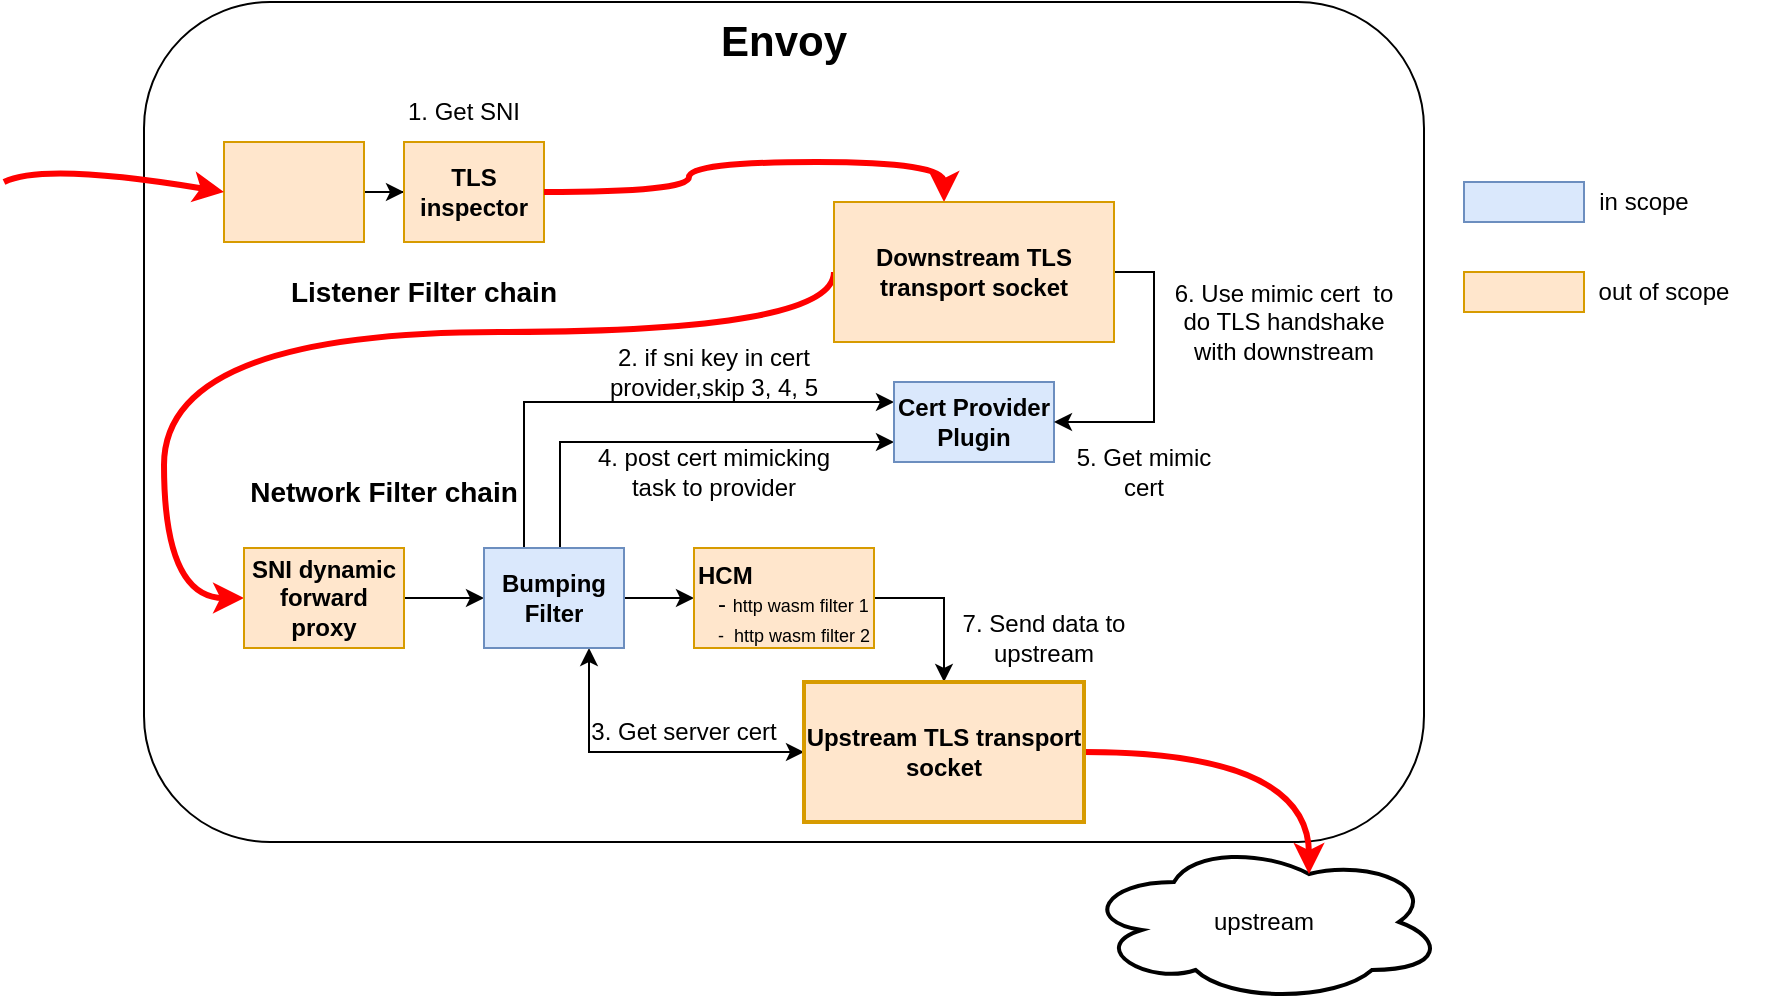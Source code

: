 <mxfile version="21.3.2" type="github">
  <diagram name="Page-1" id="I7ErDZg4tgHU9jW4rj6E">
    <mxGraphModel dx="1807" dy="880" grid="1" gridSize="10" guides="1" tooltips="1" connect="1" arrows="1" fold="1" page="1" pageScale="1" pageWidth="850" pageHeight="1100" math="0" shadow="0">
      <root>
        <mxCell id="0" />
        <mxCell id="1" parent="0" />
        <mxCell id="aUipBfsmNSq3QJnvzsiy-1" value="&lt;font style=&quot;font-size: 21px&quot;&gt;&lt;b&gt;Envoy&lt;/b&gt;&lt;/font&gt;" style="rounded=1;whiteSpace=wrap;html=1;strokeColor=#000000;verticalAlign=top;" vertex="1" parent="1">
          <mxGeometry x="80" y="20" width="640" height="420" as="geometry" />
        </mxCell>
        <mxCell id="aUipBfsmNSq3QJnvzsiy-2" style="edgeStyle=orthogonalEdgeStyle;rounded=0;orthogonalLoop=1;jettySize=auto;html=1;exitX=1;exitY=0.5;exitDx=0;exitDy=0;" edge="1" parent="1" source="aUipBfsmNSq3QJnvzsiy-3" target="aUipBfsmNSq3QJnvzsiy-4">
          <mxGeometry relative="1" as="geometry" />
        </mxCell>
        <mxCell id="aUipBfsmNSq3QJnvzsiy-3" value="" style="rounded=0;whiteSpace=wrap;html=1;strokeColor=#d79b00;fillColor=#ffe6cc;" vertex="1" parent="1">
          <mxGeometry x="120" y="90" width="70" height="50" as="geometry" />
        </mxCell>
        <mxCell id="aUipBfsmNSq3QJnvzsiy-4" value="TLS inspector" style="rounded=0;whiteSpace=wrap;html=1;strokeColor=#d79b00;fillColor=#ffe6cc;fontStyle=1" vertex="1" parent="1">
          <mxGeometry x="210" y="90" width="70" height="50" as="geometry" />
        </mxCell>
        <mxCell id="aUipBfsmNSq3QJnvzsiy-5" value="" style="curved=1;endArrow=classic;html=1;rounded=0;entryX=0;entryY=0.5;entryDx=0;entryDy=0;strokeColor=#FF0000;strokeWidth=3;" edge="1" parent="1" target="aUipBfsmNSq3QJnvzsiy-3">
          <mxGeometry width="50" height="50" relative="1" as="geometry">
            <mxPoint x="10" y="110" as="sourcePoint" />
            <mxPoint x="50" y="100" as="targetPoint" />
            <Array as="points">
              <mxPoint x="30" y="100" />
            </Array>
          </mxGeometry>
        </mxCell>
        <mxCell id="aUipBfsmNSq3QJnvzsiy-6" style="edgeStyle=orthogonalEdgeStyle;rounded=0;orthogonalLoop=1;jettySize=auto;html=1;exitX=1;exitY=0.5;exitDx=0;exitDy=0;entryX=0.393;entryY=0;entryDx=0;entryDy=0;fontSize=9;curved=1;strokeWidth=3;strokeColor=#FF0000;entryPerimeter=0;" edge="1" parent="1" source="aUipBfsmNSq3QJnvzsiy-4" target="aUipBfsmNSq3QJnvzsiy-26">
          <mxGeometry relative="1" as="geometry">
            <mxPoint x="447.5" y="150" as="targetPoint" />
            <mxPoint x="380" y="115" as="sourcePoint" />
          </mxGeometry>
        </mxCell>
        <mxCell id="aUipBfsmNSq3QJnvzsiy-7" style="edgeStyle=orthogonalEdgeStyle;curved=1;rounded=0;orthogonalLoop=1;jettySize=auto;html=1;entryX=0;entryY=0.5;entryDx=0;entryDy=0;fontSize=9;strokeWidth=3;strokeColor=#FF0000;exitX=0;exitY=0.5;exitDx=0;exitDy=0;" edge="1" parent="1" source="aUipBfsmNSq3QJnvzsiy-26" target="aUipBfsmNSq3QJnvzsiy-9">
          <mxGeometry relative="1" as="geometry">
            <Array as="points">
              <mxPoint x="90" y="185" />
              <mxPoint x="90" y="318" />
            </Array>
            <mxPoint x="380" y="192" as="sourcePoint" />
          </mxGeometry>
        </mxCell>
        <mxCell id="aUipBfsmNSq3QJnvzsiy-8" style="edgeStyle=orthogonalEdgeStyle;curved=1;rounded=0;orthogonalLoop=1;jettySize=auto;html=1;exitX=1;exitY=0.5;exitDx=0;exitDy=0;entryX=0;entryY=0.5;entryDx=0;entryDy=0;fontSize=9;" edge="1" parent="1" source="aUipBfsmNSq3QJnvzsiy-9" target="aUipBfsmNSq3QJnvzsiy-14">
          <mxGeometry relative="1" as="geometry" />
        </mxCell>
        <mxCell id="aUipBfsmNSq3QJnvzsiy-9" value="SNI dynamic forward proxy" style="rounded=0;whiteSpace=wrap;html=1;strokeColor=#d79b00;fillColor=#ffe6cc;fontStyle=1" vertex="1" parent="1">
          <mxGeometry x="130" y="293" width="80" height="50" as="geometry" />
        </mxCell>
        <mxCell id="aUipBfsmNSq3QJnvzsiy-10" style="edgeStyle=orthogonalEdgeStyle;curved=1;rounded=0;orthogonalLoop=1;jettySize=auto;html=1;exitX=1;exitY=0.5;exitDx=0;exitDy=0;entryX=0;entryY=0.5;entryDx=0;entryDy=0;fontSize=9;" edge="1" parent="1" source="aUipBfsmNSq3QJnvzsiy-14" target="aUipBfsmNSq3QJnvzsiy-16">
          <mxGeometry relative="1" as="geometry" />
        </mxCell>
        <mxCell id="aUipBfsmNSq3QJnvzsiy-11" style="edgeStyle=orthogonalEdgeStyle;rounded=0;orthogonalLoop=1;jettySize=auto;html=1;exitX=0.25;exitY=0;exitDx=0;exitDy=0;entryX=0;entryY=0.25;entryDx=0;entryDy=0;" edge="1" parent="1" source="aUipBfsmNSq3QJnvzsiy-14" target="aUipBfsmNSq3QJnvzsiy-21">
          <mxGeometry relative="1" as="geometry">
            <Array as="points">
              <mxPoint x="270" y="293" />
              <mxPoint x="270" y="220" />
            </Array>
            <mxPoint x="270" y="263" as="sourcePoint" />
          </mxGeometry>
        </mxCell>
        <mxCell id="aUipBfsmNSq3QJnvzsiy-12" style="edgeStyle=orthogonalEdgeStyle;rounded=0;orthogonalLoop=1;jettySize=auto;html=1;exitX=0.75;exitY=1;exitDx=0;exitDy=0;entryX=0;entryY=0.5;entryDx=0;entryDy=0;startArrow=classic;startFill=1;" edge="1" parent="1" source="aUipBfsmNSq3QJnvzsiy-14" target="aUipBfsmNSq3QJnvzsiy-33">
          <mxGeometry relative="1" as="geometry" />
        </mxCell>
        <mxCell id="aUipBfsmNSq3QJnvzsiy-13" style="edgeStyle=orthogonalEdgeStyle;rounded=0;orthogonalLoop=1;jettySize=auto;html=1;exitX=0.5;exitY=0;exitDx=0;exitDy=0;entryX=0;entryY=0.75;entryDx=0;entryDy=0;startArrow=none;startFill=0;strokeColor=#000000;strokeWidth=1;" edge="1" parent="1" source="aUipBfsmNSq3QJnvzsiy-14" target="aUipBfsmNSq3QJnvzsiy-21">
          <mxGeometry relative="1" as="geometry">
            <Array as="points">
              <mxPoint x="288" y="293" />
              <mxPoint x="288" y="240" />
            </Array>
            <mxPoint x="287.5" y="263" as="sourcePoint" />
          </mxGeometry>
        </mxCell>
        <mxCell id="aUipBfsmNSq3QJnvzsiy-14" value="Bumping Filter" style="rounded=0;whiteSpace=wrap;html=1;strokeColor=#6c8ebf;fillColor=#dae8fc;strokeWidth=1;fontStyle=1" vertex="1" parent="1">
          <mxGeometry x="250" y="293" width="70" height="50" as="geometry" />
        </mxCell>
        <mxCell id="aUipBfsmNSq3QJnvzsiy-15" style="edgeStyle=orthogonalEdgeStyle;rounded=0;orthogonalLoop=1;jettySize=auto;html=1;exitX=1;exitY=0.5;exitDx=0;exitDy=0;entryX=0.5;entryY=0;entryDx=0;entryDy=0;startArrow=none;startFill=0;" edge="1" parent="1" source="aUipBfsmNSq3QJnvzsiy-16" target="aUipBfsmNSq3QJnvzsiy-33">
          <mxGeometry relative="1" as="geometry" />
        </mxCell>
        <mxCell id="aUipBfsmNSq3QJnvzsiy-16" value="&lt;b&gt;HCM&lt;br&gt;&amp;nbsp; &amp;nbsp;&lt;/b&gt;-&amp;nbsp;&lt;font style=&quot;font-size: 9px&quot;&gt;http wasm filter 1&lt;br&gt;&amp;nbsp; &amp;nbsp; -&amp;nbsp; http wasm filter 2&lt;br&gt;&lt;/font&gt;" style="rounded=0;whiteSpace=wrap;html=1;strokeColor=#d79b00;fillColor=#ffe6cc;align=left;verticalAlign=top;" vertex="1" parent="1">
          <mxGeometry x="355" y="293" width="90" height="50" as="geometry" />
        </mxCell>
        <mxCell id="aUipBfsmNSq3QJnvzsiy-17" value="&lt;b&gt;&lt;font style=&quot;font-size: 14px&quot;&gt;Listener Filter chain&lt;/font&gt;&lt;/b&gt;" style="text;html=1;strokeColor=none;fillColor=none;align=center;verticalAlign=middle;whiteSpace=wrap;rounded=0;" vertex="1" parent="1">
          <mxGeometry x="150" y="150" width="140" height="30" as="geometry" />
        </mxCell>
        <mxCell id="aUipBfsmNSq3QJnvzsiy-18" value="&lt;b&gt;&lt;font style=&quot;font-size: 14px&quot;&gt;Network Filter chain&lt;/font&gt;&lt;/b&gt;" style="text;html=1;strokeColor=none;fillColor=none;align=center;verticalAlign=middle;whiteSpace=wrap;rounded=0;" vertex="1" parent="1">
          <mxGeometry x="130" y="250" width="140" height="30" as="geometry" />
        </mxCell>
        <mxCell id="aUipBfsmNSq3QJnvzsiy-19" value="1. Get SNI" style="text;html=1;strokeColor=none;fillColor=none;align=center;verticalAlign=middle;whiteSpace=wrap;rounded=0;" vertex="1" parent="1">
          <mxGeometry x="210" y="60" width="60" height="30" as="geometry" />
        </mxCell>
        <mxCell id="aUipBfsmNSq3QJnvzsiy-21" value="&lt;b&gt;Cert Provider Plugin&lt;/b&gt;" style="rounded=0;whiteSpace=wrap;html=1;fillColor=#dae8fc;strokeColor=#6c8ebf;strokeWidth=1;" vertex="1" parent="1">
          <mxGeometry x="455" y="210" width="80" height="40" as="geometry" />
        </mxCell>
        <mxCell id="aUipBfsmNSq3QJnvzsiy-23" value="" style="rounded=0;whiteSpace=wrap;html=1;fillColor=#dae8fc;strokeColor=#6c8ebf;strokeWidth=1;" vertex="1" parent="1">
          <mxGeometry x="740" y="110" width="60" height="20" as="geometry" />
        </mxCell>
        <mxCell id="aUipBfsmNSq3QJnvzsiy-24" value="in scope" style="text;html=1;strokeColor=none;fillColor=none;align=center;verticalAlign=middle;whiteSpace=wrap;rounded=0;" vertex="1" parent="1">
          <mxGeometry x="780" y="105" width="100" height="30" as="geometry" />
        </mxCell>
        <mxCell id="aUipBfsmNSq3QJnvzsiy-25" style="edgeStyle=orthogonalEdgeStyle;rounded=0;orthogonalLoop=1;jettySize=auto;html=1;exitX=1;exitY=0.5;exitDx=0;exitDy=0;entryX=1;entryY=0.5;entryDx=0;entryDy=0;startArrow=none;startFill=0;" edge="1" parent="1" source="aUipBfsmNSq3QJnvzsiy-26" target="aUipBfsmNSq3QJnvzsiy-21">
          <mxGeometry relative="1" as="geometry" />
        </mxCell>
        <mxCell id="aUipBfsmNSq3QJnvzsiy-26" value="&lt;b style=&quot;&quot;&gt;Downstream TLS transport socket&lt;/b&gt;" style="rounded=0;whiteSpace=wrap;html=1;strokeColor=#d79b00;strokeWidth=1;fillColor=#ffe6cc;" vertex="1" parent="1">
          <mxGeometry x="425" y="120" width="140" height="70" as="geometry" />
        </mxCell>
        <mxCell id="aUipBfsmNSq3QJnvzsiy-29" value="" style="rounded=0;whiteSpace=wrap;html=1;strokeColor=#d79b00;fillColor=#ffe6cc;" vertex="1" parent="1">
          <mxGeometry x="740" y="155" width="60" height="20" as="geometry" />
        </mxCell>
        <mxCell id="aUipBfsmNSq3QJnvzsiy-30" value="out of scope" style="text;html=1;strokeColor=none;fillColor=none;align=center;verticalAlign=middle;whiteSpace=wrap;rounded=0;" vertex="1" parent="1">
          <mxGeometry x="780" y="150" width="120" height="30" as="geometry" />
        </mxCell>
        <mxCell id="aUipBfsmNSq3QJnvzsiy-31" value="upstream" style="ellipse;shape=cloud;whiteSpace=wrap;html=1;strokeColor=#000000;strokeWidth=2;" vertex="1" parent="1">
          <mxGeometry x="550" y="440" width="180" height="80" as="geometry" />
        </mxCell>
        <mxCell id="aUipBfsmNSq3QJnvzsiy-32" style="edgeStyle=orthogonalEdgeStyle;curved=1;rounded=0;orthogonalLoop=1;jettySize=auto;html=1;exitX=1;exitY=0.5;exitDx=0;exitDy=0;entryX=0.625;entryY=0.2;entryDx=0;entryDy=0;entryPerimeter=0;strokeColor=#FF0000;strokeWidth=3;" edge="1" parent="1" source="aUipBfsmNSq3QJnvzsiy-33" target="aUipBfsmNSq3QJnvzsiy-31">
          <mxGeometry relative="1" as="geometry">
            <mxPoint x="620" y="440" as="targetPoint" />
          </mxGeometry>
        </mxCell>
        <mxCell id="aUipBfsmNSq3QJnvzsiy-33" value="&lt;b style=&quot;&quot;&gt;Upstream TLS transport socket&lt;/b&gt;" style="rounded=0;whiteSpace=wrap;html=1;strokeColor=#d79b00;strokeWidth=2;fillColor=#ffe6cc;" vertex="1" parent="1">
          <mxGeometry x="410" y="360" width="140" height="70" as="geometry" />
        </mxCell>
        <mxCell id="aUipBfsmNSq3QJnvzsiy-34" value="2. if sni key in cert provider,skip 3, 4, 5" style="text;html=1;strokeColor=none;fillColor=none;align=center;verticalAlign=middle;whiteSpace=wrap;rounded=0;" vertex="1" parent="1">
          <mxGeometry x="305" y="190" width="120" height="30" as="geometry" />
        </mxCell>
        <mxCell id="aUipBfsmNSq3QJnvzsiy-35" value="3. Get server cert" style="text;html=1;strokeColor=none;fillColor=none;align=center;verticalAlign=middle;whiteSpace=wrap;rounded=0;" vertex="1" parent="1">
          <mxGeometry x="290" y="370" width="120" height="30" as="geometry" />
        </mxCell>
        <mxCell id="aUipBfsmNSq3QJnvzsiy-36" value="5. Get mimic &lt;br&gt;cert" style="text;html=1;strokeColor=none;fillColor=none;align=center;verticalAlign=middle;whiteSpace=wrap;rounded=0;" vertex="1" parent="1">
          <mxGeometry x="520" y="240" width="120" height="30" as="geometry" />
        </mxCell>
        <mxCell id="aUipBfsmNSq3QJnvzsiy-37" value="4. post cert mimicking task to provider" style="text;html=1;strokeColor=none;fillColor=none;align=center;verticalAlign=middle;whiteSpace=wrap;rounded=0;" vertex="1" parent="1">
          <mxGeometry x="295" y="240" width="140" height="30" as="geometry" />
        </mxCell>
        <mxCell id="aUipBfsmNSq3QJnvzsiy-38" value="6. Use mimic cert&amp;nbsp; to do TLS handshake with downstream" style="text;html=1;strokeColor=none;fillColor=none;align=center;verticalAlign=middle;whiteSpace=wrap;rounded=0;" vertex="1" parent="1">
          <mxGeometry x="590" y="165" width="120" height="30" as="geometry" />
        </mxCell>
        <mxCell id="aUipBfsmNSq3QJnvzsiy-39" value="7. Send data to upstream" style="text;html=1;strokeColor=none;fillColor=none;align=center;verticalAlign=middle;whiteSpace=wrap;rounded=0;" vertex="1" parent="1">
          <mxGeometry x="470" y="323" width="120" height="30" as="geometry" />
        </mxCell>
      </root>
    </mxGraphModel>
  </diagram>
</mxfile>
